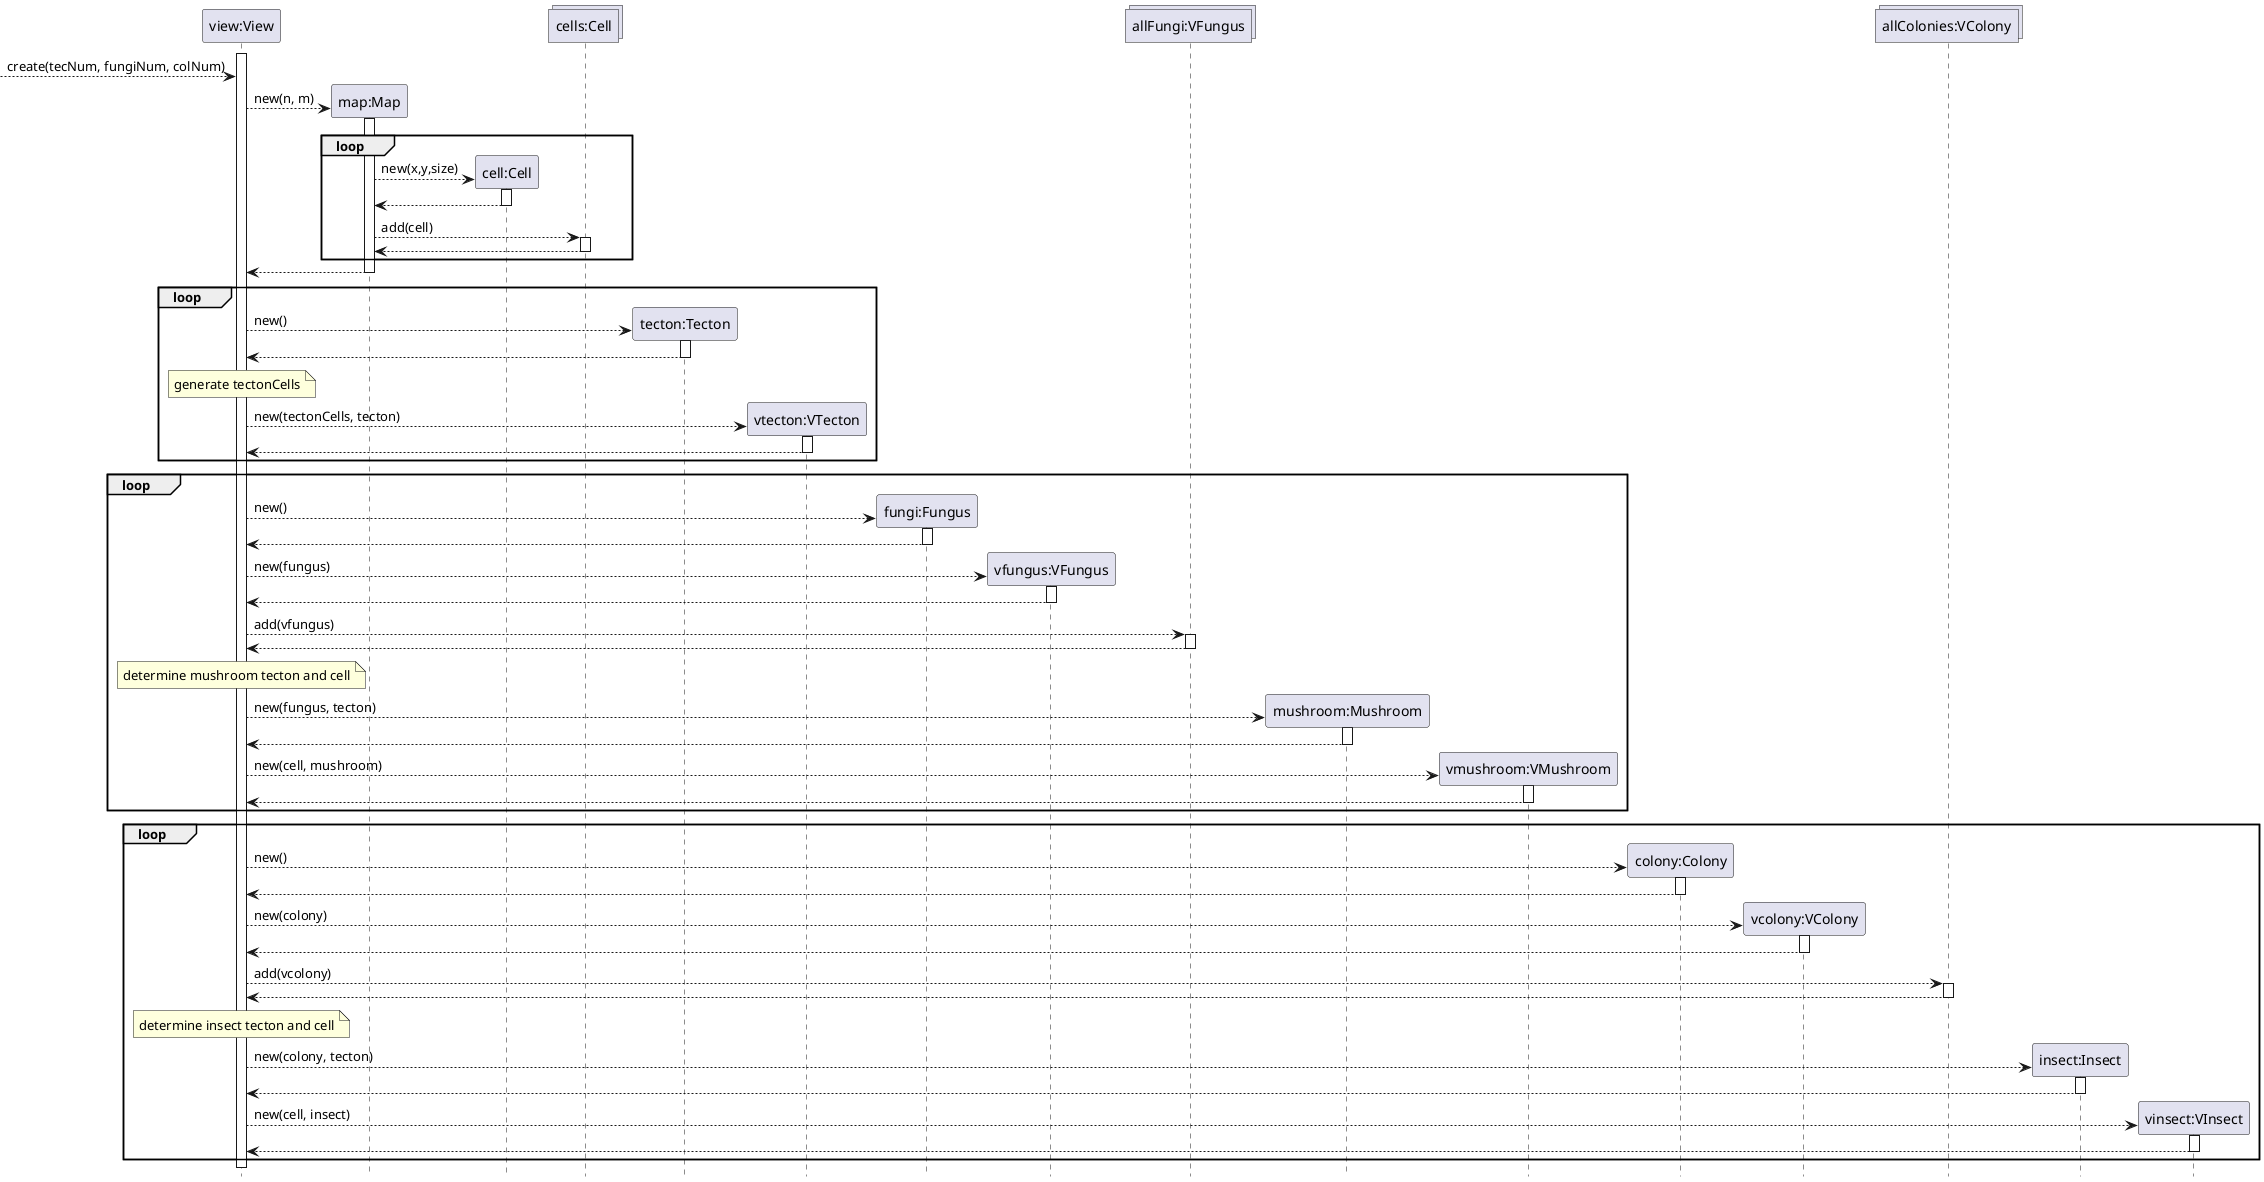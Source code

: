 @startuml init
hide footbox

participant "view:View" as view


participant "map:Map" as map
participant "cell:Cell" as cell
collections "cells:Cell" as cells

participant "tecton:Tecton" as tecton
participant "vtecton:VTecton" as vtecton

participant "fungi:Fungus" as fungus
participant "vfungus:VFungus" as vfungus
collections "allFungi:VFungus" as allFungi
participant "mushroom:Mushroom" as mushroom
participant "vmushroom:VMushroom" as vmushroom

participant "colony:Colony" as col
participant "vcolony:VColony" as vcol
collections "allColonies:VColony" as allCol
participant "insect:Insect" as insect
participant "vinsect:VInsect" as vinsect


activate view
--> view : create(tecNum, fungiNum, colNum)
create map
    view --> map : new(n, m)
activate map

loop
    create cell
        map --> cell: new(x,y,size)
    activate cell
    return
    map --> cells : add(cell)
    activate cells
    return
end

return

loop
    create tecton
        view --> tecton : new()
    activate tecton
    return
    note over view : generate tectonCells
    create vtecton
        view --> vtecton : new(tectonCells, tecton)
    activate vtecton
    return
end

loop
    create fungus
        view --> fungus : new()
    activate fungus
    return
    create vfungus
        view --> vfungus : new(fungus)
    activate vfungus
    return
    view --> allFungi : add(vfungus)
    activate allFungi
    return
    note over view : determine mushroom tecton and cell
    create mushroom
        view --> mushroom : new(fungus, tecton)
    activate mushroom
    return
    create vmushroom
        view --> vmushroom : new(cell, mushroom)
    activate vmushroom
    return
end

loop
    create col
        view --> col : new()
    activate col
    return
    create vcol
        view --> vcol : new(colony)
    activate vcol
    return
    view --> allCol : add(vcolony)
    activate allCol
    return
    note over view : determine insect tecton and cell
    create insect
        view --> insect : new(colony, tecton)
    activate insect
    return
    create vinsect
        view --> vinsect : new(cell, insect)
    activate vinsect
    return
end







@enduml